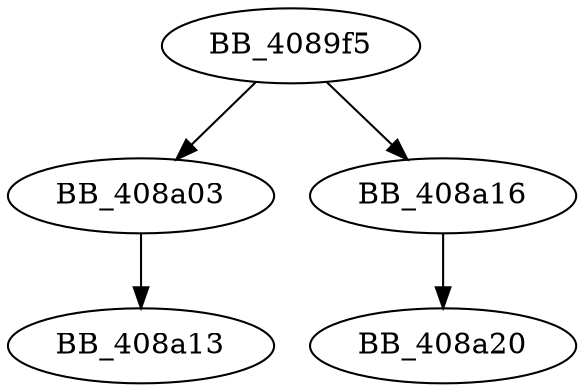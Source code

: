 DiGraph __unlock_file2{
BB_4089f5->BB_408a03
BB_4089f5->BB_408a16
BB_408a03->BB_408a13
BB_408a16->BB_408a20
}
